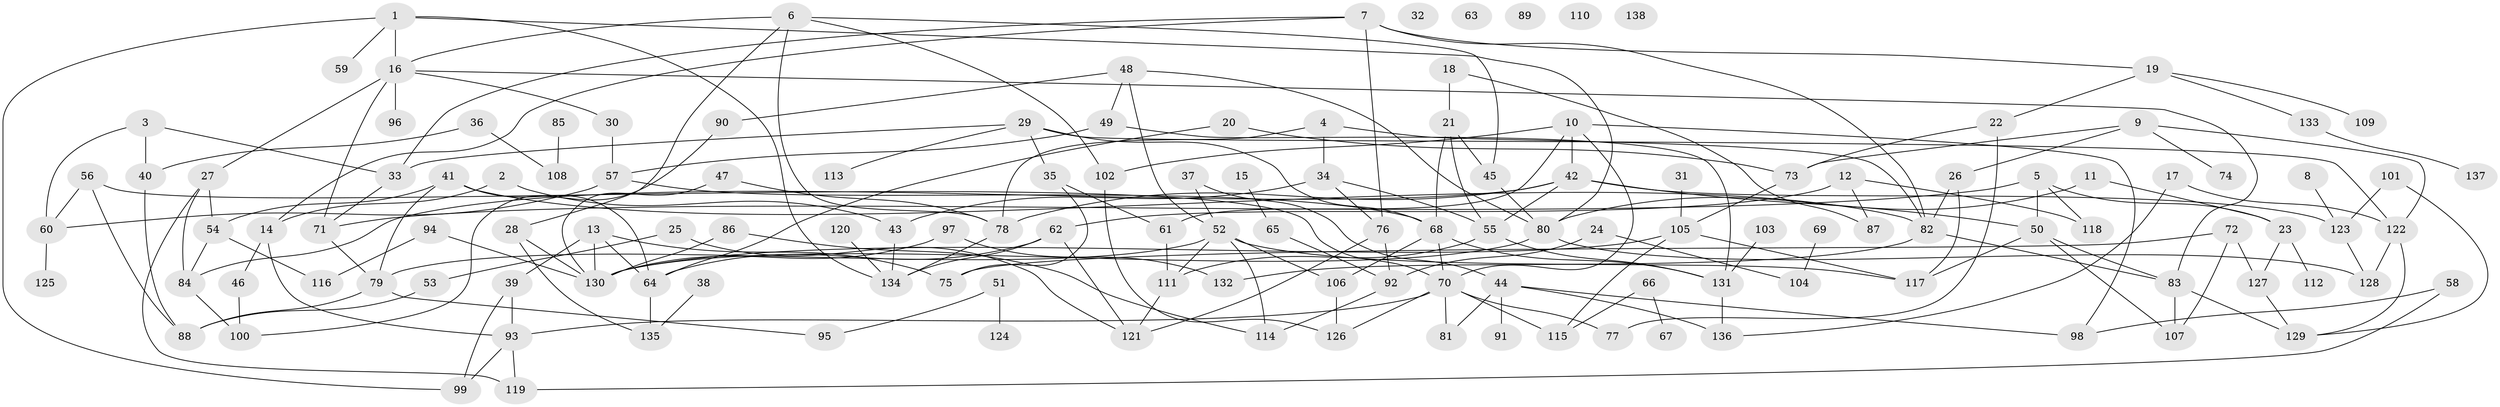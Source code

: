// Generated by graph-tools (version 1.1) at 2025/00/03/09/25 03:00:42]
// undirected, 138 vertices, 210 edges
graph export_dot {
graph [start="1"]
  node [color=gray90,style=filled];
  1;
  2;
  3;
  4;
  5;
  6;
  7;
  8;
  9;
  10;
  11;
  12;
  13;
  14;
  15;
  16;
  17;
  18;
  19;
  20;
  21;
  22;
  23;
  24;
  25;
  26;
  27;
  28;
  29;
  30;
  31;
  32;
  33;
  34;
  35;
  36;
  37;
  38;
  39;
  40;
  41;
  42;
  43;
  44;
  45;
  46;
  47;
  48;
  49;
  50;
  51;
  52;
  53;
  54;
  55;
  56;
  57;
  58;
  59;
  60;
  61;
  62;
  63;
  64;
  65;
  66;
  67;
  68;
  69;
  70;
  71;
  72;
  73;
  74;
  75;
  76;
  77;
  78;
  79;
  80;
  81;
  82;
  83;
  84;
  85;
  86;
  87;
  88;
  89;
  90;
  91;
  92;
  93;
  94;
  95;
  96;
  97;
  98;
  99;
  100;
  101;
  102;
  103;
  104;
  105;
  106;
  107;
  108;
  109;
  110;
  111;
  112;
  113;
  114;
  115;
  116;
  117;
  118;
  119;
  120;
  121;
  122;
  123;
  124;
  125;
  126;
  127;
  128;
  129;
  130;
  131;
  132;
  133;
  134;
  135;
  136;
  137;
  138;
  1 -- 16;
  1 -- 59;
  1 -- 80;
  1 -- 99;
  1 -- 134;
  2 -- 14;
  2 -- 43;
  3 -- 33;
  3 -- 40;
  3 -- 60;
  4 -- 34;
  4 -- 78;
  4 -- 82;
  5 -- 23;
  5 -- 50;
  5 -- 71;
  5 -- 118;
  6 -- 16;
  6 -- 28;
  6 -- 45;
  6 -- 78;
  6 -- 102;
  7 -- 14;
  7 -- 19;
  7 -- 33;
  7 -- 76;
  7 -- 82;
  8 -- 123;
  9 -- 26;
  9 -- 73;
  9 -- 74;
  9 -- 122;
  10 -- 42;
  10 -- 61;
  10 -- 70;
  10 -- 98;
  10 -- 102;
  11 -- 23;
  11 -- 80;
  12 -- 62;
  12 -- 87;
  12 -- 118;
  13 -- 39;
  13 -- 64;
  13 -- 75;
  13 -- 130;
  14 -- 46;
  14 -- 93;
  15 -- 65;
  16 -- 27;
  16 -- 30;
  16 -- 71;
  16 -- 83;
  16 -- 96;
  17 -- 122;
  17 -- 136;
  18 -- 21;
  18 -- 87;
  19 -- 22;
  19 -- 109;
  19 -- 133;
  20 -- 64;
  20 -- 73;
  21 -- 45;
  21 -- 55;
  21 -- 68;
  22 -- 73;
  22 -- 77;
  23 -- 112;
  23 -- 127;
  24 -- 92;
  24 -- 104;
  25 -- 53;
  25 -- 121;
  26 -- 82;
  26 -- 117;
  27 -- 54;
  27 -- 84;
  27 -- 119;
  28 -- 130;
  28 -- 135;
  29 -- 33;
  29 -- 35;
  29 -- 68;
  29 -- 113;
  29 -- 122;
  30 -- 57;
  31 -- 105;
  33 -- 71;
  34 -- 43;
  34 -- 55;
  34 -- 76;
  35 -- 61;
  35 -- 75;
  36 -- 40;
  36 -- 108;
  37 -- 44;
  37 -- 52;
  38 -- 135;
  39 -- 93;
  39 -- 99;
  40 -- 88;
  41 -- 54;
  41 -- 64;
  41 -- 79;
  41 -- 82;
  42 -- 50;
  42 -- 55;
  42 -- 78;
  42 -- 84;
  42 -- 123;
  43 -- 134;
  44 -- 81;
  44 -- 91;
  44 -- 98;
  44 -- 136;
  45 -- 80;
  46 -- 100;
  47 -- 78;
  47 -- 130;
  48 -- 49;
  48 -- 52;
  48 -- 80;
  48 -- 90;
  49 -- 57;
  49 -- 131;
  50 -- 83;
  50 -- 107;
  50 -- 117;
  51 -- 95;
  51 -- 124;
  52 -- 79;
  52 -- 106;
  52 -- 111;
  52 -- 114;
  52 -- 117;
  53 -- 88;
  54 -- 84;
  54 -- 116;
  55 -- 111;
  55 -- 131;
  56 -- 60;
  56 -- 70;
  56 -- 88;
  57 -- 60;
  57 -- 68;
  58 -- 98;
  58 -- 119;
  60 -- 125;
  61 -- 111;
  62 -- 64;
  62 -- 121;
  62 -- 134;
  64 -- 135;
  65 -- 92;
  66 -- 67;
  66 -- 115;
  68 -- 70;
  68 -- 106;
  68 -- 131;
  69 -- 104;
  70 -- 77;
  70 -- 81;
  70 -- 93;
  70 -- 115;
  70 -- 126;
  71 -- 79;
  72 -- 75;
  72 -- 107;
  72 -- 127;
  73 -- 105;
  76 -- 92;
  76 -- 121;
  78 -- 134;
  79 -- 88;
  79 -- 95;
  80 -- 128;
  80 -- 130;
  82 -- 83;
  82 -- 132;
  83 -- 107;
  83 -- 129;
  84 -- 100;
  85 -- 108;
  86 -- 114;
  86 -- 130;
  90 -- 100;
  92 -- 114;
  93 -- 99;
  93 -- 119;
  94 -- 116;
  94 -- 130;
  97 -- 130;
  97 -- 132;
  101 -- 123;
  101 -- 129;
  102 -- 126;
  103 -- 131;
  105 -- 115;
  105 -- 117;
  105 -- 130;
  106 -- 126;
  111 -- 121;
  120 -- 134;
  122 -- 128;
  122 -- 129;
  123 -- 128;
  127 -- 129;
  131 -- 136;
  133 -- 137;
}
